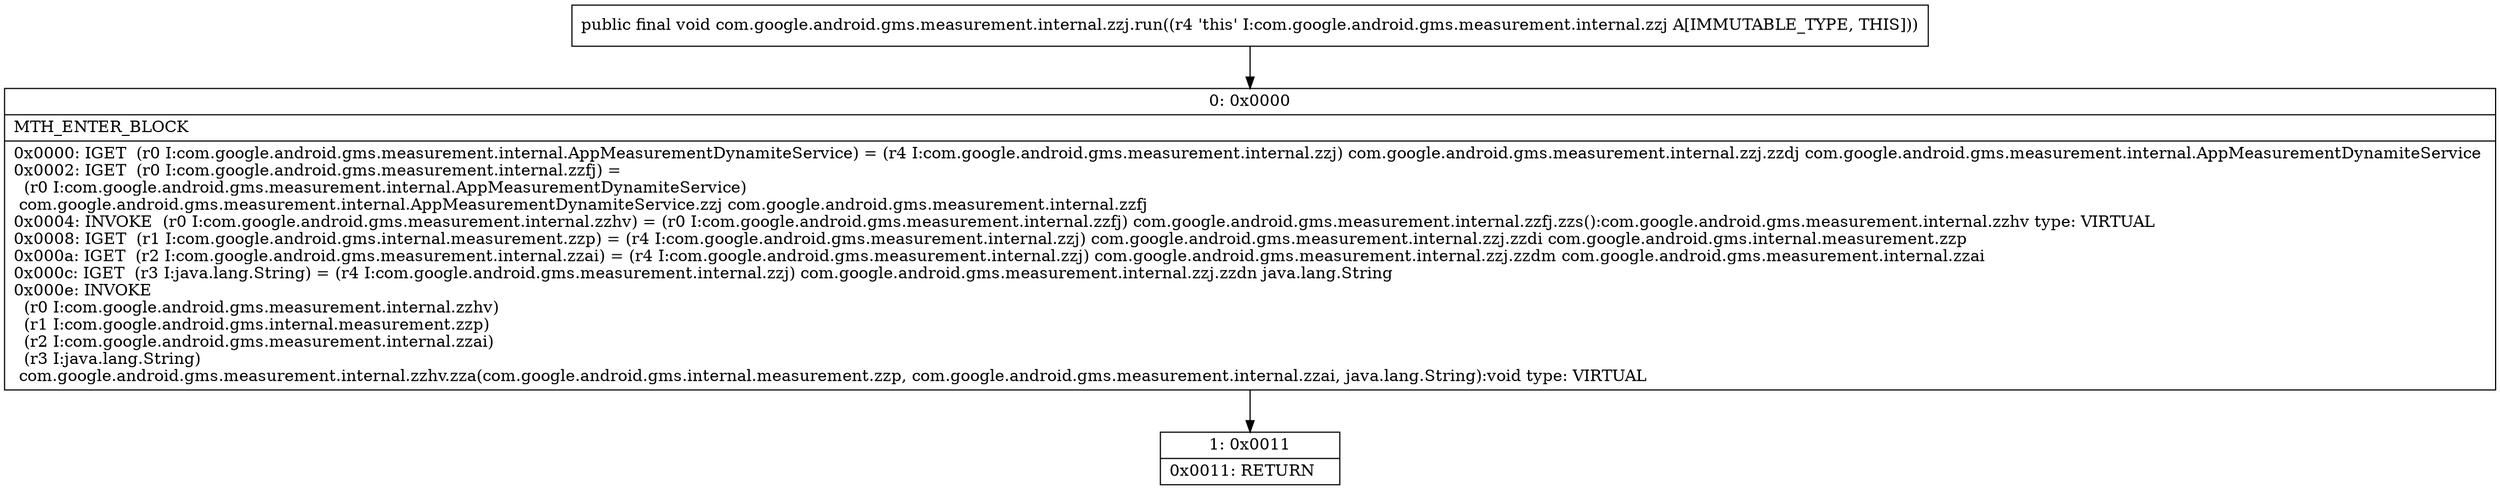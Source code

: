 digraph "CFG forcom.google.android.gms.measurement.internal.zzj.run()V" {
Node_0 [shape=record,label="{0\:\ 0x0000|MTH_ENTER_BLOCK\l|0x0000: IGET  (r0 I:com.google.android.gms.measurement.internal.AppMeasurementDynamiteService) = (r4 I:com.google.android.gms.measurement.internal.zzj) com.google.android.gms.measurement.internal.zzj.zzdj com.google.android.gms.measurement.internal.AppMeasurementDynamiteService \l0x0002: IGET  (r0 I:com.google.android.gms.measurement.internal.zzfj) = \l  (r0 I:com.google.android.gms.measurement.internal.AppMeasurementDynamiteService)\l com.google.android.gms.measurement.internal.AppMeasurementDynamiteService.zzj com.google.android.gms.measurement.internal.zzfj \l0x0004: INVOKE  (r0 I:com.google.android.gms.measurement.internal.zzhv) = (r0 I:com.google.android.gms.measurement.internal.zzfj) com.google.android.gms.measurement.internal.zzfj.zzs():com.google.android.gms.measurement.internal.zzhv type: VIRTUAL \l0x0008: IGET  (r1 I:com.google.android.gms.internal.measurement.zzp) = (r4 I:com.google.android.gms.measurement.internal.zzj) com.google.android.gms.measurement.internal.zzj.zzdi com.google.android.gms.internal.measurement.zzp \l0x000a: IGET  (r2 I:com.google.android.gms.measurement.internal.zzai) = (r4 I:com.google.android.gms.measurement.internal.zzj) com.google.android.gms.measurement.internal.zzj.zzdm com.google.android.gms.measurement.internal.zzai \l0x000c: IGET  (r3 I:java.lang.String) = (r4 I:com.google.android.gms.measurement.internal.zzj) com.google.android.gms.measurement.internal.zzj.zzdn java.lang.String \l0x000e: INVOKE  \l  (r0 I:com.google.android.gms.measurement.internal.zzhv)\l  (r1 I:com.google.android.gms.internal.measurement.zzp)\l  (r2 I:com.google.android.gms.measurement.internal.zzai)\l  (r3 I:java.lang.String)\l com.google.android.gms.measurement.internal.zzhv.zza(com.google.android.gms.internal.measurement.zzp, com.google.android.gms.measurement.internal.zzai, java.lang.String):void type: VIRTUAL \l}"];
Node_1 [shape=record,label="{1\:\ 0x0011|0x0011: RETURN   \l}"];
MethodNode[shape=record,label="{public final void com.google.android.gms.measurement.internal.zzj.run((r4 'this' I:com.google.android.gms.measurement.internal.zzj A[IMMUTABLE_TYPE, THIS])) }"];
MethodNode -> Node_0;
Node_0 -> Node_1;
}

